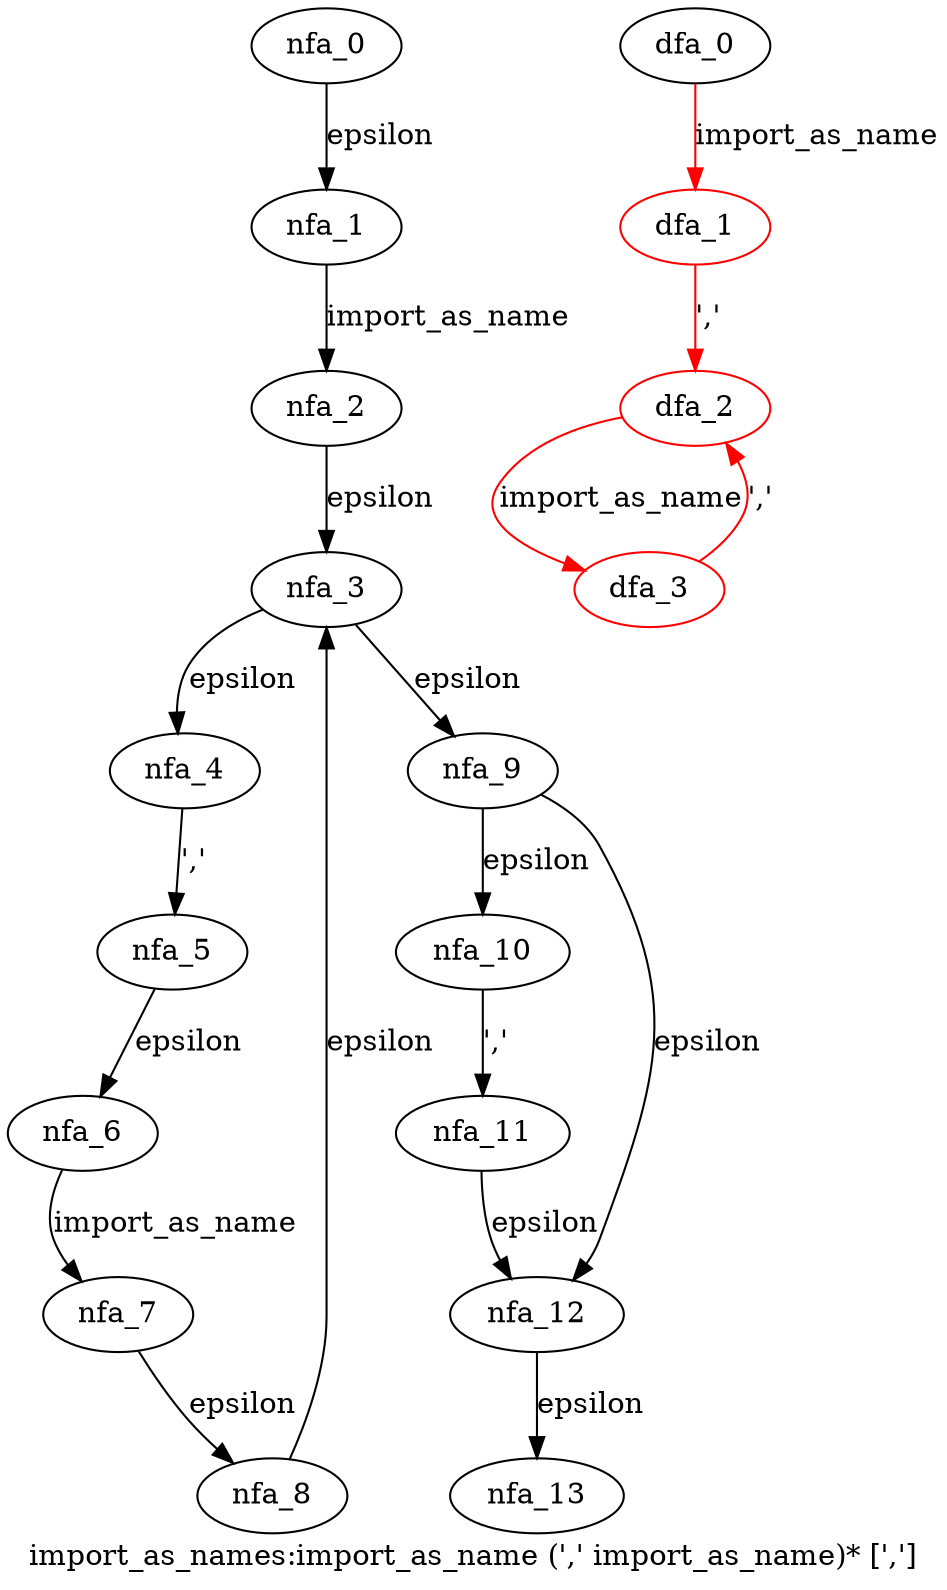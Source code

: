 digraph import_as_names {
 graph[label="import_as_names:import_as_name (',' import_as_name)* [',']"]
 subgraph import_as_names_nfa {
  nfa_0->nfa_1[label="epsilon"]
  nfa_1->nfa_2[label="import_as_name"]
  nfa_2->nfa_3[label="epsilon"]
  nfa_3->nfa_4[label="epsilon"]
  nfa_4->nfa_5[label="','"]
  nfa_5->nfa_6[label="epsilon"]
  nfa_6->nfa_7[label="import_as_name"]
  nfa_7->nfa_8[label="epsilon"]
  nfa_8->nfa_3[label="epsilon"]
  nfa_3->nfa_9[label="epsilon"]
  nfa_9->nfa_10[label="epsilon"]
  nfa_10->nfa_11[label="','"]
  nfa_11->nfa_12[label="epsilon"]
  nfa_12->nfa_13[label="epsilon"]
  nfa_9->nfa_12[label="epsilon"]
  }
 subgraph import_as_names_dfa {
  dfa_0->dfa_1[label="import_as_name",color=red]
  dfa_1->dfa_2[label="','",color=red]
  dfa_2->dfa_3[label="import_as_name",color=red]
  dfa_3->dfa_2[label="','",color=red]
  dfa_1[color=red]
  dfa_2[color=red]
  dfa_3[color=red]
  }
}
